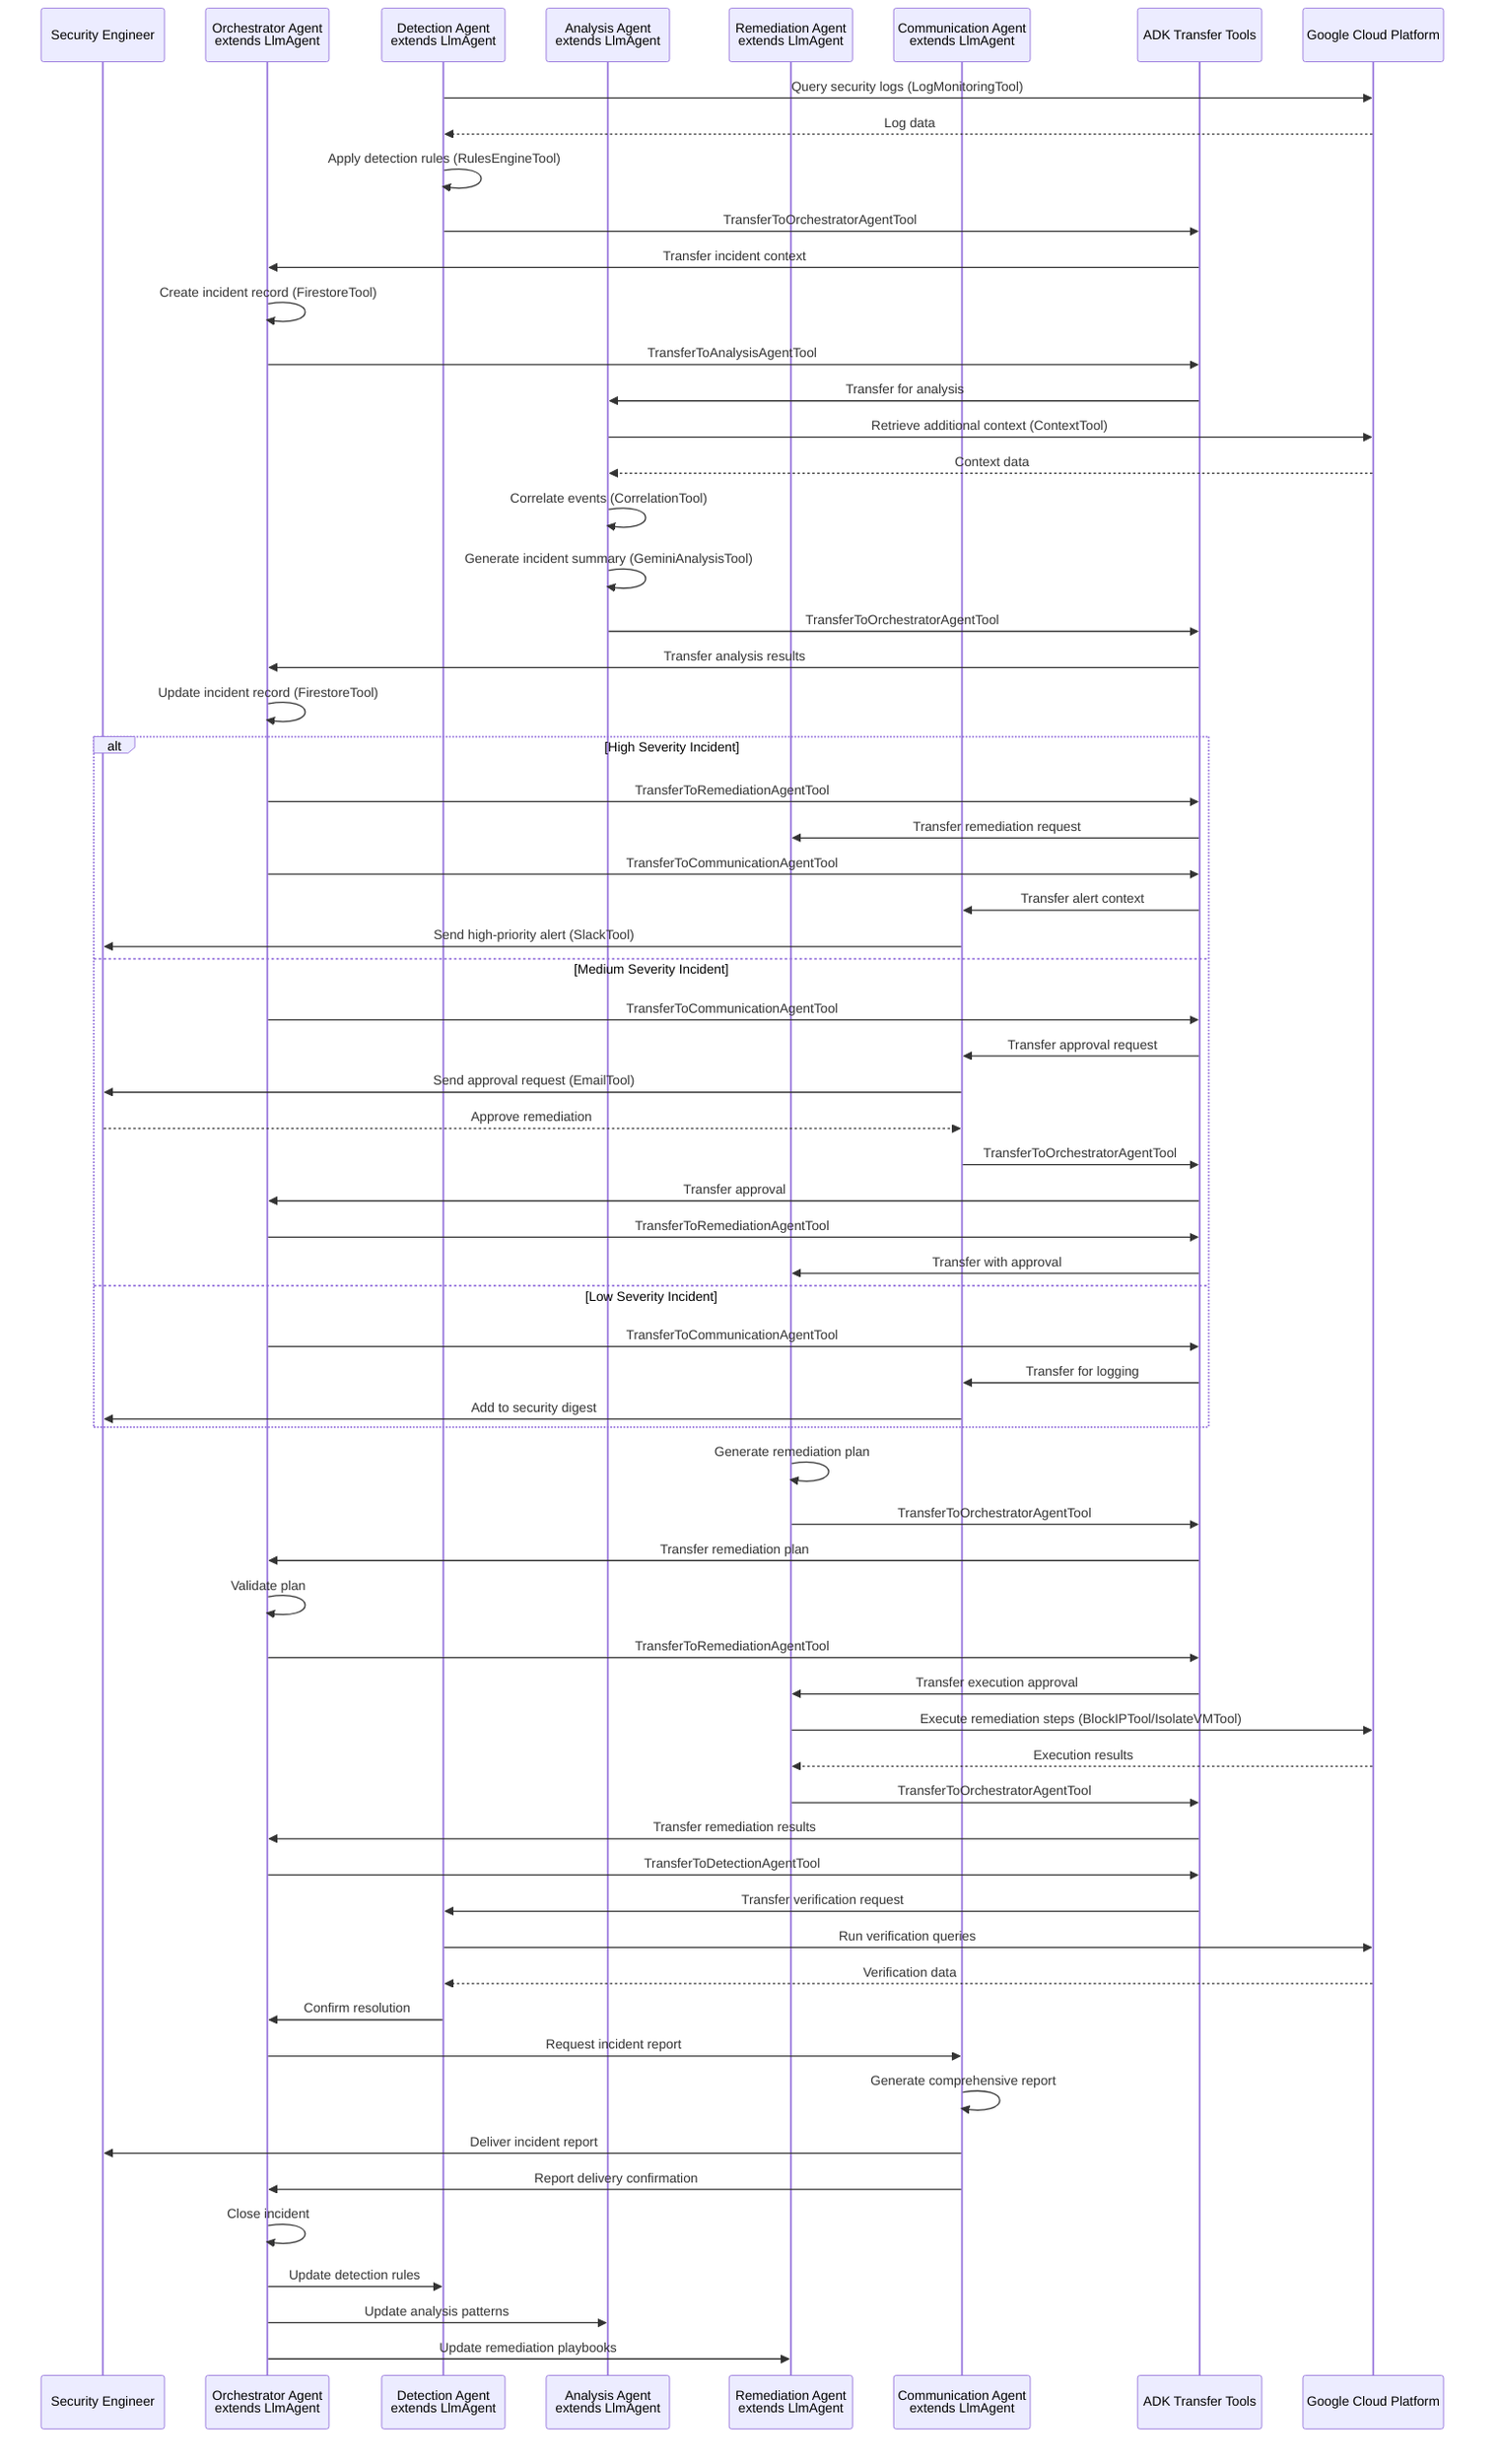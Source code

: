 sequenceDiagram
    participant User as Security Engineer
    participant Orchestrator as Orchestrator Agent<br/>extends LlmAgent
    participant Detection as Detection Agent<br/>extends LlmAgent
    participant Analysis as Analysis Agent<br/>extends LlmAgent
    participant Remediation as Remediation Agent<br/>extends LlmAgent
    participant Communication as Communication Agent<br/>extends LlmAgent
    participant TT as ADK Transfer Tools
    participant GCP as Google Cloud Platform
    
    %% Incident Detection Phase
    Detection->>GCP: Query security logs (LogMonitoringTool)
    GCP-->>Detection: Log data
    Detection->>Detection: Apply detection rules (RulesEngineTool)
    Detection->>TT: TransferToOrchestratorAgentTool
    TT->>Orchestrator: Transfer incident context
    Orchestrator->>Orchestrator: Create incident record (FirestoreTool)
    Orchestrator->>TT: TransferToAnalysisAgentTool
    TT->>Analysis: Transfer for analysis
    
    %% Analysis Phase
    Analysis->>GCP: Retrieve additional context (ContextTool)
    GCP-->>Analysis: Context data
    Analysis->>Analysis: Correlate events (CorrelationTool)
    Analysis->>Analysis: Generate incident summary (GeminiAnalysisTool)
    Analysis->>TT: TransferToOrchestratorAgentTool
    TT->>Orchestrator: Transfer analysis results
    Orchestrator->>Orchestrator: Update incident record (FirestoreTool)    
    %% Decision Point
    alt High Severity Incident
        Orchestrator->>TT: TransferToRemediationAgentTool
        TT->>Remediation: Transfer remediation request
        Orchestrator->>TT: TransferToCommunicationAgentTool
        TT->>Communication: Transfer alert context
        Communication->>User: Send high-priority alert (SlackTool)
    else Medium Severity Incident
        Orchestrator->>TT: TransferToCommunicationAgentTool
        TT->>Communication: Transfer approval request
        Communication->>User: Send approval request (EmailTool)
        User-->>Communication: Approve remediation
        Communication->>TT: TransferToOrchestratorAgentTool
        TT->>Orchestrator: Transfer approval
        Orchestrator->>TT: TransferToRemediationAgentTool
        TT->>Remediation: Transfer with approval
    else Low Severity Incident
        Orchestrator->>TT: TransferToCommunicationAgentTool
        TT->>Communication: Transfer for logging
        Communication->>User: Add to security digest
    end
    
    %% Remediation Phase (for High/Medium)
    Remediation->>Remediation: Generate remediation plan
    Remediation->>TT: TransferToOrchestratorAgentTool
    TT->>Orchestrator: Transfer remediation plan
    Orchestrator->>Orchestrator: Validate plan
    Orchestrator->>TT: TransferToRemediationAgentTool
    TT->>Remediation: Transfer execution approval
    Remediation->>GCP: Execute remediation steps (BlockIPTool/IsolateVMTool)
    GCP-->>Remediation: Execution results
    Remediation->>TT: TransferToOrchestratorAgentTool
    TT->>Orchestrator: Transfer remediation results    
    %% Verification and Closure
    Orchestrator->>TT: TransferToDetectionAgentTool
    TT->>Detection: Transfer verification request
    Detection->>GCP: Run verification queries
    GCP-->>Detection: Verification data
    Detection->>Orchestrator: Confirm resolution
    
    %% Reporting
    Orchestrator->>Communication: Request incident report
    Communication->>Communication: Generate comprehensive report
    Communication->>User: Deliver incident report
    Communication->>Orchestrator: Report delivery confirmation
    Orchestrator->>Orchestrator: Close incident
    
    %% Learning Phase
    Orchestrator->>Detection: Update detection rules
    Orchestrator->>Analysis: Update analysis patterns
    Orchestrator->>Remediation: Update remediation playbooks